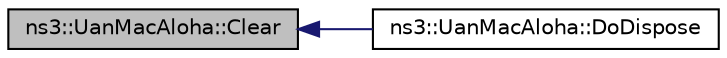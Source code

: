 digraph "ns3::UanMacAloha::Clear"
{
  edge [fontname="Helvetica",fontsize="10",labelfontname="Helvetica",labelfontsize="10"];
  node [fontname="Helvetica",fontsize="10",shape=record];
  rankdir="LR";
  Node1 [label="ns3::UanMacAloha::Clear",height=0.2,width=0.4,color="black", fillcolor="grey75", style="filled", fontcolor="black"];
  Node1 -> Node2 [dir="back",color="midnightblue",fontsize="10",style="solid"];
  Node2 [label="ns3::UanMacAloha::DoDispose",height=0.2,width=0.4,color="black", fillcolor="white", style="filled",URL="$d0/d10/classns3_1_1UanMacAloha.html#ad147c4df8b29a773eb6219004bca4e7f"];
}
